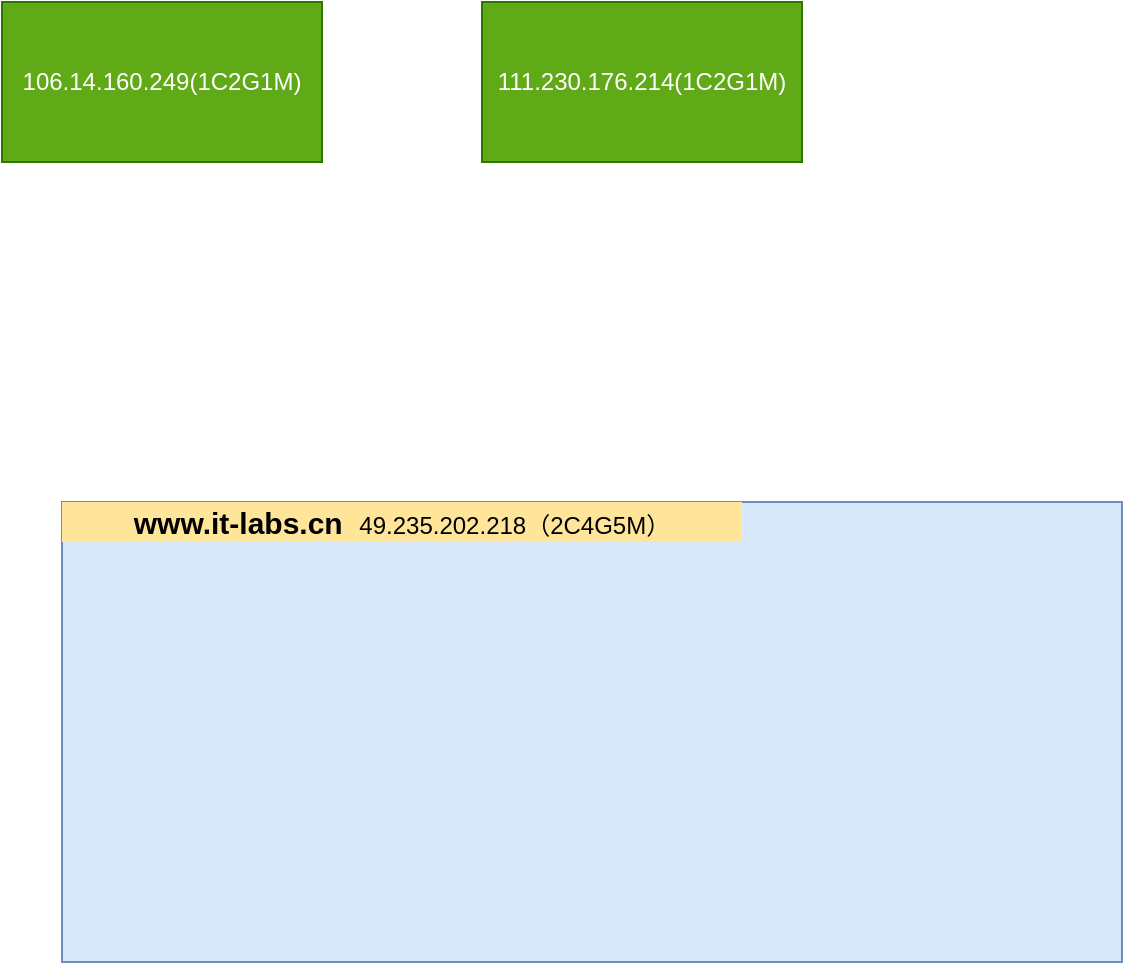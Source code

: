 <mxfile version="12.3.3" type="github" pages="1">
  <diagram id="vsLNFiFzcOLU6mqz9HoO" name="第 1 页">
    <mxGraphModel dx="1422" dy="800" grid="1" gridSize="10" guides="1" tooltips="1" connect="1" arrows="1" fold="1" page="1" pageScale="1" pageWidth="827" pageHeight="1169" math="0" shadow="0">
      <root>
        <mxCell id="0"/>
        <mxCell id="1" parent="0"/>
        <mxCell id="kFPdA1apWSafsG1brO9G-1" value="106.14.160.249(1C2G1M)" style="rounded=0;whiteSpace=wrap;html=1;fillColor=#60a917;strokeColor=#2D7600;fontColor=#ffffff;" parent="1" vertex="1">
          <mxGeometry x="120" y="160" width="160" height="80" as="geometry"/>
        </mxCell>
        <mxCell id="kFPdA1apWSafsG1brO9G-2" value="111.230.176.214(1C2G1M)" style="rounded=0;whiteSpace=wrap;html=1;fillColor=#60a917;strokeColor=#2D7600;fontColor=#ffffff;" parent="1" vertex="1">
          <mxGeometry x="360" y="160" width="160" height="80" as="geometry"/>
        </mxCell>
        <mxCell id="kFPdA1apWSafsG1brO9G-3" value="" style="rounded=0;whiteSpace=wrap;html=1;fillColor=#dae8fc;strokeColor=#6c8ebf;" parent="1" vertex="1">
          <mxGeometry x="150" y="410" width="530" height="230" as="geometry"/>
        </mxCell>
        <mxCell id="6ScUXEc-kYByqR0CnfM5-2" value="www.it-labs.cn&amp;nbsp;&amp;nbsp;&lt;span style=&quot;font-size: 12px ; font-weight: 400&quot;&gt;49.235.202.218（2C4G5M）&lt;/span&gt;" style="text;html=1;strokeColor=none;fillColor=#FFE599;align=center;verticalAlign=middle;whiteSpace=wrap;rounded=0;fontStyle=1;fontSize=15;" vertex="1" parent="1">
          <mxGeometry x="150" y="410" width="340" height="20" as="geometry"/>
        </mxCell>
      </root>
    </mxGraphModel>
  </diagram>
</mxfile>
